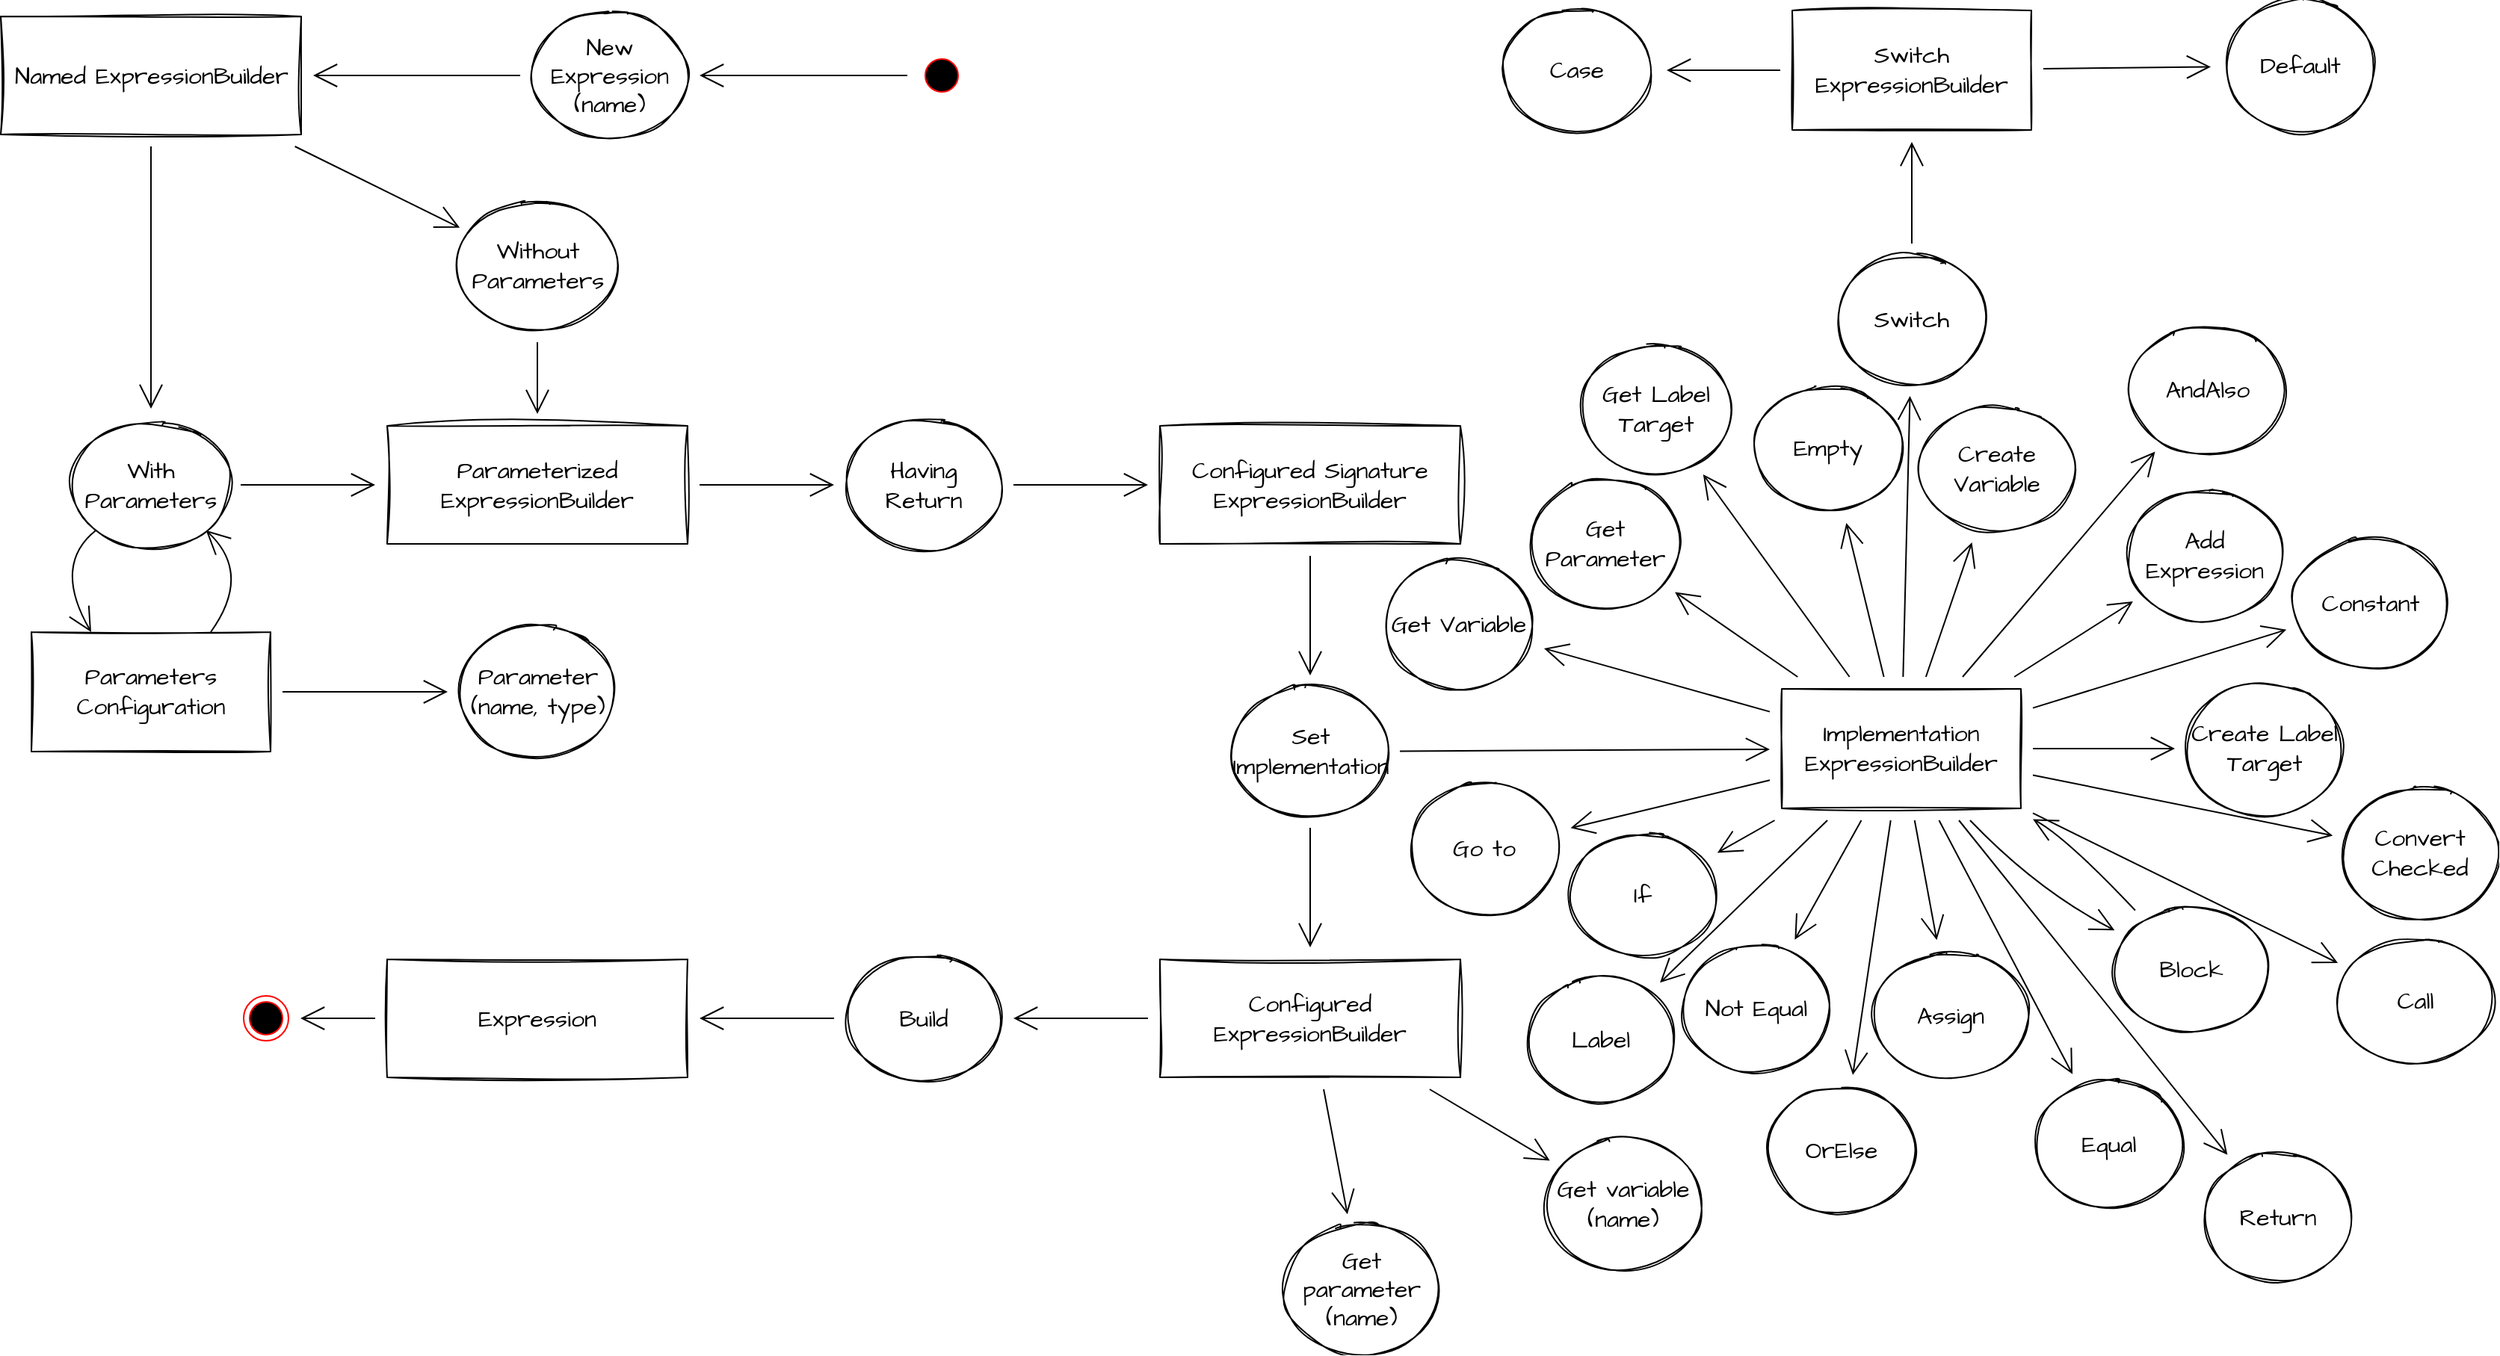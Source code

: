 <mxfile version="20.7.4" type="device"><diagram id="gnvQT8NLbQ4uEHi5X6fw" name="Page-1"><mxGraphModel dx="1658" dy="1348" grid="0" gridSize="10" guides="1" tooltips="1" connect="1" arrows="1" fold="1" page="0" pageScale="1" pageWidth="850" pageHeight="1100" math="0" shadow="0"><root><mxCell id="0"/><mxCell id="1" parent="0"/><mxCell id="4MirSvqeDH1jwriomTwX-2" value="Named ExpressionBuilder" style="rounded=0;whiteSpace=wrap;html=1;sketch=1;curveFitting=1;jiggle=2;fontFamily=Architects Daughter;fontSource=https%3A%2F%2Ffonts.googleapis.com%2Fcss%3Ffamily%3DArchitects%2BDaughter;fontSize=16;" parent="1" vertex="1"><mxGeometry x="56.5" y="-102" width="201" height="79" as="geometry"/></mxCell><mxCell id="4MirSvqeDH1jwriomTwX-5" value="Parameters Configuration" style="rounded=0;whiteSpace=wrap;html=1;sketch=1;fontFamily=Architects Daughter;fontSource=https%3A%2F%2Ffonts.googleapis.com%2Fcss%3Ffamily%3DArchitects%2BDaughter;fontSize=16;" parent="1" vertex="1"><mxGeometry x="77" y="310" width="160" height="80" as="geometry"/></mxCell><mxCell id="4MirSvqeDH1jwriomTwX-6" value="" style="edgeStyle=none;orthogonalLoop=1;jettySize=auto;html=1;rounded=0;fontFamily=Architects Daughter;fontSource=https%3A%2F%2Ffonts.googleapis.com%2Fcss%3Ffamily%3DArchitects%2BDaughter;fontSize=16;endArrow=open;startSize=14;endSize=14;sourcePerimeterSpacing=8;targetPerimeterSpacing=8;curved=1;" parent="1" source="4MirSvqeDH1jwriomTwX-2" target="4MirSvqeDH1jwriomTwX-9" edge="1"><mxGeometry width="140" relative="1" as="geometry"><mxPoint x="68" y="252" as="sourcePoint"/><mxPoint x="208" y="252" as="targetPoint"/><Array as="points"/></mxGeometry></mxCell><mxCell id="4MirSvqeDH1jwriomTwX-7" value="" style="edgeStyle=none;orthogonalLoop=1;jettySize=auto;html=1;rounded=0;fontFamily=Architects Daughter;fontSource=https%3A%2F%2Ffonts.googleapis.com%2Fcss%3Ffamily%3DArchitects%2BDaughter;fontSize=16;endArrow=open;startSize=14;endSize=14;sourcePerimeterSpacing=8;targetPerimeterSpacing=8;curved=1;" parent="1" source="4MirSvqeDH1jwriomTwX-5" target="4MirSvqeDH1jwriomTwX-52" edge="1"><mxGeometry width="140" relative="1" as="geometry"><mxPoint x="422" y="441" as="sourcePoint"/><mxPoint x="318" y="413" as="targetPoint"/><Array as="points"/></mxGeometry></mxCell><mxCell id="4MirSvqeDH1jwriomTwX-9" value="With Parameters" style="ellipse;whiteSpace=wrap;html=1;sketch=1;fontFamily=Architects Daughter;fontSource=https%3A%2F%2Ffonts.googleapis.com%2Fcss%3Ffamily%3DArchitects%2BDaughter;fontSize=16;" parent="1" vertex="1"><mxGeometry x="105" y="168.5" width="104" height="86" as="geometry"/></mxCell><mxCell id="4MirSvqeDH1jwriomTwX-10" value="" style="edgeStyle=none;orthogonalLoop=1;jettySize=auto;html=1;rounded=0;fontFamily=Architects Daughter;fontSource=https%3A%2F%2Ffonts.googleapis.com%2Fcss%3Ffamily%3DArchitects%2BDaughter;fontSize=16;endArrow=open;startSize=14;endSize=14;sourcePerimeterSpacing=8;targetPerimeterSpacing=8;curved=1;exitX=0;exitY=1;exitDx=0;exitDy=0;entryX=0.25;entryY=0;entryDx=0;entryDy=0;" parent="1" source="4MirSvqeDH1jwriomTwX-9" target="4MirSvqeDH1jwriomTwX-5" edge="1"><mxGeometry width="140" relative="1" as="geometry"><mxPoint x="15" y="280" as="sourcePoint"/><mxPoint x="155" y="280" as="targetPoint"/><Array as="points"><mxPoint x="91" y="265"/></Array></mxGeometry></mxCell><mxCell id="4MirSvqeDH1jwriomTwX-11" value="" style="edgeStyle=none;orthogonalLoop=1;jettySize=auto;html=1;rounded=0;fontFamily=Architects Daughter;fontSource=https%3A%2F%2Ffonts.googleapis.com%2Fcss%3Ffamily%3DArchitects%2BDaughter;fontSize=16;endArrow=open;startSize=14;endSize=14;sourcePerimeterSpacing=8;targetPerimeterSpacing=8;curved=1;exitX=0.75;exitY=0;exitDx=0;exitDy=0;entryX=1;entryY=1;entryDx=0;entryDy=0;" parent="1" source="4MirSvqeDH1jwriomTwX-5" target="4MirSvqeDH1jwriomTwX-9" edge="1"><mxGeometry width="140" relative="1" as="geometry"><mxPoint x="238" y="274" as="sourcePoint"/><mxPoint x="378" y="274" as="targetPoint"/><Array as="points"><mxPoint x="225" y="271"/></Array></mxGeometry></mxCell><mxCell id="4MirSvqeDH1jwriomTwX-12" value="Parameterized ExpressionBuilder" style="rounded=0;whiteSpace=wrap;html=1;sketch=1;curveFitting=1;jiggle=2;fontFamily=Architects Daughter;fontSource=https%3A%2F%2Ffonts.googleapis.com%2Fcss%3Ffamily%3DArchitects%2BDaughter;fontSize=16;" parent="1" vertex="1"><mxGeometry x="315" y="172" width="201" height="79" as="geometry"/></mxCell><mxCell id="4MirSvqeDH1jwriomTwX-13" value="" style="edgeStyle=none;orthogonalLoop=1;jettySize=auto;html=1;rounded=0;fontFamily=Architects Daughter;fontSource=https%3A%2F%2Ffonts.googleapis.com%2Fcss%3Ffamily%3DArchitects%2BDaughter;fontSize=16;endArrow=open;startSize=14;endSize=14;sourcePerimeterSpacing=8;targetPerimeterSpacing=8;curved=1;" parent="1" source="4MirSvqeDH1jwriomTwX-9" target="4MirSvqeDH1jwriomTwX-12" edge="1"><mxGeometry width="140" relative="1" as="geometry"><mxPoint x="175" y="102" as="sourcePoint"/><mxPoint x="315" y="102" as="targetPoint"/><Array as="points"/></mxGeometry></mxCell><mxCell id="4MirSvqeDH1jwriomTwX-14" value="New Expression (name)" style="ellipse;whiteSpace=wrap;html=1;sketch=1;fontFamily=Architects Daughter;fontSource=https%3A%2F%2Ffonts.googleapis.com%2Fcss%3Ffamily%3DArchitects%2BDaughter;fontSize=16;" parent="1" vertex="1"><mxGeometry x="412" y="-105.5" width="104" height="86" as="geometry"/></mxCell><mxCell id="4MirSvqeDH1jwriomTwX-16" value="Configured Signature ExpressionBuilder" style="rounded=0;whiteSpace=wrap;html=1;sketch=1;curveFitting=1;jiggle=2;fontFamily=Architects Daughter;fontSource=https%3A%2F%2Ffonts.googleapis.com%2Fcss%3Ffamily%3DArchitects%2BDaughter;fontSize=16;" parent="1" vertex="1"><mxGeometry x="832" y="172" width="201" height="79" as="geometry"/></mxCell><mxCell id="4MirSvqeDH1jwriomTwX-17" value="Having Return" style="ellipse;whiteSpace=wrap;html=1;sketch=1;fontFamily=Architects Daughter;fontSource=https%3A%2F%2Ffonts.googleapis.com%2Fcss%3Ffamily%3DArchitects%2BDaughter;fontSize=16;" parent="1" vertex="1"><mxGeometry x="622" y="168.5" width="104" height="86" as="geometry"/></mxCell><mxCell id="4MirSvqeDH1jwriomTwX-18" value="" style="edgeStyle=none;orthogonalLoop=1;jettySize=auto;html=1;rounded=0;fontFamily=Architects Daughter;fontSource=https%3A%2F%2Ffonts.googleapis.com%2Fcss%3Ffamily%3DArchitects%2BDaughter;fontSize=16;endArrow=open;startSize=14;endSize=14;sourcePerimeterSpacing=8;targetPerimeterSpacing=8;curved=1;" parent="1" source="4MirSvqeDH1jwriomTwX-12" target="4MirSvqeDH1jwriomTwX-17" edge="1"><mxGeometry width="140" relative="1" as="geometry"><mxPoint x="566" y="133" as="sourcePoint"/><mxPoint x="706" y="133" as="targetPoint"/><Array as="points"/></mxGeometry></mxCell><mxCell id="4MirSvqeDH1jwriomTwX-19" value="" style="edgeStyle=none;orthogonalLoop=1;jettySize=auto;html=1;rounded=0;fontFamily=Architects Daughter;fontSource=https%3A%2F%2Ffonts.googleapis.com%2Fcss%3Ffamily%3DArchitects%2BDaughter;fontSize=16;endArrow=open;startSize=14;endSize=14;sourcePerimeterSpacing=8;targetPerimeterSpacing=8;curved=1;" parent="1" source="4MirSvqeDH1jwriomTwX-17" target="4MirSvqeDH1jwriomTwX-16" edge="1"><mxGeometry width="140" relative="1" as="geometry"><mxPoint x="677" y="98" as="sourcePoint"/><mxPoint x="817" y="98" as="targetPoint"/><Array as="points"/></mxGeometry></mxCell><mxCell id="4MirSvqeDH1jwriomTwX-21" value="Set Implementation" style="ellipse;whiteSpace=wrap;html=1;sketch=1;fontFamily=Architects Daughter;fontSource=https%3A%2F%2Ffonts.googleapis.com%2Fcss%3Ffamily%3DArchitects%2BDaughter;fontSize=16;" parent="1" vertex="1"><mxGeometry x="880.5" y="347" width="104" height="86" as="geometry"/></mxCell><mxCell id="4MirSvqeDH1jwriomTwX-22" value="" style="edgeStyle=none;orthogonalLoop=1;jettySize=auto;html=1;rounded=0;fontFamily=Architects Daughter;fontSource=https%3A%2F%2Ffonts.googleapis.com%2Fcss%3Ffamily%3DArchitects%2BDaughter;fontSize=16;endArrow=open;startSize=14;endSize=14;sourcePerimeterSpacing=8;targetPerimeterSpacing=8;curved=1;" parent="1" source="4MirSvqeDH1jwriomTwX-16" target="4MirSvqeDH1jwriomTwX-21" edge="1"><mxGeometry width="140" relative="1" as="geometry"><mxPoint x="951" y="316" as="sourcePoint"/><mxPoint x="1091" y="316" as="targetPoint"/><Array as="points"/></mxGeometry></mxCell><mxCell id="4MirSvqeDH1jwriomTwX-23" value="Configured ExpressionBuilder" style="rounded=0;whiteSpace=wrap;html=1;sketch=1;curveFitting=1;jiggle=2;fontFamily=Architects Daughter;fontSource=https%3A%2F%2Ffonts.googleapis.com%2Fcss%3Ffamily%3DArchitects%2BDaughter;fontSize=16;" parent="1" vertex="1"><mxGeometry x="832" y="529" width="201" height="79" as="geometry"/></mxCell><mxCell id="4MirSvqeDH1jwriomTwX-24" value="" style="edgeStyle=none;orthogonalLoop=1;jettySize=auto;html=1;rounded=0;fontFamily=Architects Daughter;fontSource=https%3A%2F%2Ffonts.googleapis.com%2Fcss%3Ffamily%3DArchitects%2BDaughter;fontSize=16;endArrow=open;startSize=14;endSize=14;sourcePerimeterSpacing=8;targetPerimeterSpacing=8;curved=1;" parent="1" source="4MirSvqeDH1jwriomTwX-21" target="4MirSvqeDH1jwriomTwX-23" edge="1"><mxGeometry width="140" relative="1" as="geometry"><mxPoint x="1100" y="474" as="sourcePoint"/><mxPoint x="1240" y="474" as="targetPoint"/><Array as="points"/></mxGeometry></mxCell><mxCell id="4MirSvqeDH1jwriomTwX-26" value="Create Variable" style="ellipse;whiteSpace=wrap;html=1;sketch=1;fontFamily=Architects Daughter;fontSource=https%3A%2F%2Ffonts.googleapis.com%2Fcss%3Ffamily%3DArchitects%2BDaughter;fontSize=16;" parent="1" vertex="1"><mxGeometry x="1340" y="158" width="104" height="86" as="geometry"/></mxCell><mxCell id="4MirSvqeDH1jwriomTwX-28" value="Implementation&lt;br&gt;ExpressionBuilder" style="rounded=0;whiteSpace=wrap;html=1;sketch=1;fontFamily=Architects Daughter;fontSource=https%3A%2F%2Ffonts.googleapis.com%2Fcss%3Ffamily%3DArchitects%2BDaughter;fontSize=16;" parent="1" vertex="1"><mxGeometry x="1248" y="348" width="160" height="80" as="geometry"/></mxCell><mxCell id="4MirSvqeDH1jwriomTwX-29" value="" style="edgeStyle=none;orthogonalLoop=1;jettySize=auto;html=1;rounded=0;fontFamily=Architects Daughter;fontSource=https%3A%2F%2Ffonts.googleapis.com%2Fcss%3Ffamily%3DArchitects%2BDaughter;fontSize=16;endArrow=open;startSize=14;endSize=14;sourcePerimeterSpacing=8;targetPerimeterSpacing=8;curved=1;" parent="1" source="4MirSvqeDH1jwriomTwX-21" target="4MirSvqeDH1jwriomTwX-28" edge="1"><mxGeometry width="140" relative="1" as="geometry"><mxPoint x="1020" y="268" as="sourcePoint"/><mxPoint x="1160" y="268" as="targetPoint"/><Array as="points"/></mxGeometry></mxCell><mxCell id="4MirSvqeDH1jwriomTwX-31" value="" style="edgeStyle=none;orthogonalLoop=1;jettySize=auto;html=1;rounded=0;fontFamily=Architects Daughter;fontSource=https%3A%2F%2Ffonts.googleapis.com%2Fcss%3Ffamily%3DArchitects%2BDaughter;fontSize=16;endArrow=open;startSize=14;endSize=14;sourcePerimeterSpacing=8;targetPerimeterSpacing=8;curved=1;" parent="1" source="4MirSvqeDH1jwriomTwX-28" target="4MirSvqeDH1jwriomTwX-26" edge="1"><mxGeometry width="140" relative="1" as="geometry"><mxPoint x="1299" y="275" as="sourcePoint"/><mxPoint x="1484" y="305" as="targetPoint"/><Array as="points"/></mxGeometry></mxCell><mxCell id="4MirSvqeDH1jwriomTwX-33" value="Add Expression" style="ellipse;whiteSpace=wrap;html=1;sketch=1;fontFamily=Architects Daughter;fontSource=https%3A%2F%2Ffonts.googleapis.com%2Fcss%3Ffamily%3DArchitects%2BDaughter;fontSize=16;" parent="1" vertex="1"><mxGeometry x="1479" y="216" width="104" height="86" as="geometry"/></mxCell><mxCell id="4MirSvqeDH1jwriomTwX-34" value="" style="edgeStyle=none;orthogonalLoop=1;jettySize=auto;html=1;rounded=0;fontFamily=Architects Daughter;fontSource=https%3A%2F%2Ffonts.googleapis.com%2Fcss%3Ffamily%3DArchitects%2BDaughter;fontSize=16;endArrow=open;startSize=14;endSize=14;sourcePerimeterSpacing=8;targetPerimeterSpacing=8;curved=1;" parent="1" source="4MirSvqeDH1jwriomTwX-28" target="4MirSvqeDH1jwriomTwX-33" edge="1"><mxGeometry width="140" relative="1" as="geometry"><mxPoint x="1476" y="331" as="sourcePoint"/><mxPoint x="1790" y="399" as="targetPoint"/><Array as="points"/></mxGeometry></mxCell><mxCell id="4MirSvqeDH1jwriomTwX-36" value="Create Label Target" style="ellipse;whiteSpace=wrap;html=1;sketch=1;fontFamily=Architects Daughter;fontSource=https%3A%2F%2Ffonts.googleapis.com%2Fcss%3Ffamily%3DArchitects%2BDaughter;fontSize=16;" parent="1" vertex="1"><mxGeometry x="1519" y="345" width="104" height="86" as="geometry"/></mxCell><mxCell id="4MirSvqeDH1jwriomTwX-37" value="" style="edgeStyle=none;orthogonalLoop=1;jettySize=auto;html=1;rounded=0;fontFamily=Architects Daughter;fontSource=https%3A%2F%2Ffonts.googleapis.com%2Fcss%3Ffamily%3DArchitects%2BDaughter;fontSize=16;endArrow=open;startSize=14;endSize=14;sourcePerimeterSpacing=8;targetPerimeterSpacing=8;curved=1;" parent="1" source="4MirSvqeDH1jwriomTwX-28" target="4MirSvqeDH1jwriomTwX-36" edge="1"><mxGeometry width="140" relative="1" as="geometry"><mxPoint x="1539" y="520" as="sourcePoint"/><mxPoint x="1483" y="342" as="targetPoint"/><Array as="points"/></mxGeometry></mxCell><mxCell id="4MirSvqeDH1jwriomTwX-39" value="Block" style="ellipse;whiteSpace=wrap;html=1;sketch=1;fontFamily=Architects Daughter;fontSource=https%3A%2F%2Ffonts.googleapis.com%2Fcss%3Ffamily%3DArchitects%2BDaughter;fontSize=16;" parent="1" vertex="1"><mxGeometry x="1470" y="493" width="104" height="86" as="geometry"/></mxCell><mxCell id="4MirSvqeDH1jwriomTwX-40" value="" style="edgeStyle=none;orthogonalLoop=1;jettySize=auto;html=1;rounded=0;fontFamily=Architects Daughter;fontSource=https%3A%2F%2Ffonts.googleapis.com%2Fcss%3Ffamily%3DArchitects%2BDaughter;fontSize=16;endArrow=open;startSize=14;endSize=14;sourcePerimeterSpacing=8;targetPerimeterSpacing=8;curved=1;" parent="1" source="4MirSvqeDH1jwriomTwX-28" target="4MirSvqeDH1jwriomTwX-39" edge="1"><mxGeometry width="140" relative="1" as="geometry"><mxPoint x="1571" y="464" as="sourcePoint"/><mxPoint x="1711" y="464" as="targetPoint"/><Array as="points"><mxPoint x="1419" y="483"/></Array></mxGeometry></mxCell><mxCell id="4MirSvqeDH1jwriomTwX-43" value="Build" style="ellipse;whiteSpace=wrap;html=1;sketch=1;fontFamily=Architects Daughter;fontSource=https%3A%2F%2Ffonts.googleapis.com%2Fcss%3Ffamily%3DArchitects%2BDaughter;fontSize=16;" parent="1" vertex="1"><mxGeometry x="622" y="525.5" width="104" height="86" as="geometry"/></mxCell><mxCell id="4MirSvqeDH1jwriomTwX-44" value="Expression" style="rounded=0;whiteSpace=wrap;html=1;sketch=1;curveFitting=1;jiggle=2;fontFamily=Architects Daughter;fontSource=https%3A%2F%2Ffonts.googleapis.com%2Fcss%3Ffamily%3DArchitects%2BDaughter;fontSize=16;" parent="1" vertex="1"><mxGeometry x="315" y="529" width="201" height="79" as="geometry"/></mxCell><mxCell id="4MirSvqeDH1jwriomTwX-45" value="" style="edgeStyle=none;orthogonalLoop=1;jettySize=auto;html=1;rounded=0;fontFamily=Architects Daughter;fontSource=https%3A%2F%2Ffonts.googleapis.com%2Fcss%3Ffamily%3DArchitects%2BDaughter;fontSize=16;endArrow=open;startSize=14;endSize=14;sourcePerimeterSpacing=8;targetPerimeterSpacing=8;curved=1;" parent="1" source="4MirSvqeDH1jwriomTwX-23" target="4MirSvqeDH1jwriomTwX-43" edge="1"><mxGeometry width="140" relative="1" as="geometry"><mxPoint x="600" y="485" as="sourcePoint"/><mxPoint x="740" y="485" as="targetPoint"/><Array as="points"/></mxGeometry></mxCell><mxCell id="4MirSvqeDH1jwriomTwX-46" value="" style="edgeStyle=none;orthogonalLoop=1;jettySize=auto;html=1;rounded=0;fontFamily=Architects Daughter;fontSource=https%3A%2F%2Ffonts.googleapis.com%2Fcss%3Ffamily%3DArchitects%2BDaughter;fontSize=16;endArrow=open;startSize=14;endSize=14;sourcePerimeterSpacing=8;targetPerimeterSpacing=8;curved=1;" parent="1" source="4MirSvqeDH1jwriomTwX-43" target="4MirSvqeDH1jwriomTwX-44" edge="1"><mxGeometry width="140" relative="1" as="geometry"><mxPoint x="490" y="453" as="sourcePoint"/><mxPoint x="630" y="453" as="targetPoint"/><Array as="points"/></mxGeometry></mxCell><mxCell id="4MirSvqeDH1jwriomTwX-48" value="Get parameter (name)" style="ellipse;whiteSpace=wrap;html=1;sketch=1;fontFamily=Architects Daughter;fontSource=https%3A%2F%2Ffonts.googleapis.com%2Fcss%3Ffamily%3DArchitects%2BDaughter;fontSize=16;" parent="1" vertex="1"><mxGeometry x="915" y="707" width="104" height="86" as="geometry"/></mxCell><mxCell id="4MirSvqeDH1jwriomTwX-49" value="Get variable (name)" style="ellipse;whiteSpace=wrap;html=1;sketch=1;fontFamily=Architects Daughter;fontSource=https%3A%2F%2Ffonts.googleapis.com%2Fcss%3Ffamily%3DArchitects%2BDaughter;fontSize=16;" parent="1" vertex="1"><mxGeometry x="1090" y="650" width="104" height="86" as="geometry"/></mxCell><mxCell id="4MirSvqeDH1jwriomTwX-50" value="" style="edgeStyle=none;orthogonalLoop=1;jettySize=auto;html=1;rounded=0;fontFamily=Architects Daughter;fontSource=https%3A%2F%2Ffonts.googleapis.com%2Fcss%3Ffamily%3DArchitects%2BDaughter;fontSize=16;endArrow=open;startSize=14;endSize=14;sourcePerimeterSpacing=8;targetPerimeterSpacing=8;curved=1;" parent="1" source="4MirSvqeDH1jwriomTwX-23" target="4MirSvqeDH1jwriomTwX-48" edge="1"><mxGeometry width="140" relative="1" as="geometry"><mxPoint x="805" y="664" as="sourcePoint"/><mxPoint x="945" y="664" as="targetPoint"/><Array as="points"/></mxGeometry></mxCell><mxCell id="4MirSvqeDH1jwriomTwX-51" value="" style="edgeStyle=none;orthogonalLoop=1;jettySize=auto;html=1;rounded=0;fontFamily=Architects Daughter;fontSource=https%3A%2F%2Ffonts.googleapis.com%2Fcss%3Ffamily%3DArchitects%2BDaughter;fontSize=16;endArrow=open;startSize=14;endSize=14;sourcePerimeterSpacing=8;targetPerimeterSpacing=8;curved=1;" parent="1" source="4MirSvqeDH1jwriomTwX-23" target="4MirSvqeDH1jwriomTwX-49" edge="1"><mxGeometry width="140" relative="1" as="geometry"><mxPoint x="1117" y="633" as="sourcePoint"/><mxPoint x="1257" y="633" as="targetPoint"/><Array as="points"/></mxGeometry></mxCell><mxCell id="4MirSvqeDH1jwriomTwX-52" value="Parameter (name, type)" style="ellipse;whiteSpace=wrap;html=1;sketch=1;fontFamily=Architects Daughter;fontSource=https%3A%2F%2Ffonts.googleapis.com%2Fcss%3Ffamily%3DArchitects%2BDaughter;fontSize=16;" parent="1" vertex="1"><mxGeometry x="363.5" y="307" width="104" height="86" as="geometry"/></mxCell><mxCell id="wl932OfvckkG6Xrxfr3g-1" value="Call" style="ellipse;whiteSpace=wrap;html=1;sketch=1;fontFamily=Architects Daughter;fontSource=https%3A%2F%2Ffonts.googleapis.com%2Fcss%3Ffamily%3DArchitects%2BDaughter;fontSize=16;" parent="1" vertex="1"><mxGeometry x="1620" y="514" width="104" height="86" as="geometry"/></mxCell><mxCell id="wl932OfvckkG6Xrxfr3g-2" value="" style="edgeStyle=none;orthogonalLoop=1;jettySize=auto;html=1;rounded=0;endArrow=open;startSize=14;endSize=14;sourcePerimeterSpacing=8;targetPerimeterSpacing=8;curved=1;" parent="1" source="4MirSvqeDH1jwriomTwX-28" target="wl932OfvckkG6Xrxfr3g-1" edge="1"><mxGeometry width="140" relative="1" as="geometry"><mxPoint x="1559" y="627" as="sourcePoint"/><mxPoint x="1699" y="627" as="targetPoint"/><Array as="points"/></mxGeometry></mxCell><mxCell id="wl932OfvckkG6Xrxfr3g-3" value="Assign" style="ellipse;whiteSpace=wrap;html=1;sketch=1;fontFamily=Architects Daughter;fontSource=https%3A%2F%2Ffonts.googleapis.com%2Fcss%3Ffamily%3DArchitects%2BDaughter;fontSize=16;" parent="1" vertex="1"><mxGeometry x="1309" y="523.5" width="104" height="86" as="geometry"/></mxCell><mxCell id="wl932OfvckkG6Xrxfr3g-4" value="" style="edgeStyle=none;orthogonalLoop=1;jettySize=auto;html=1;rounded=0;endArrow=open;startSize=14;endSize=14;sourcePerimeterSpacing=8;targetPerimeterSpacing=8;curved=1;" parent="1" source="4MirSvqeDH1jwriomTwX-28" target="wl932OfvckkG6Xrxfr3g-3" edge="1"><mxGeometry width="140" relative="1" as="geometry"><mxPoint x="1464" y="656" as="sourcePoint"/><mxPoint x="1604" y="656" as="targetPoint"/><Array as="points"/></mxGeometry></mxCell><mxCell id="wl932OfvckkG6Xrxfr3g-5" value="AndAlso" style="ellipse;whiteSpace=wrap;html=1;sketch=1;fontFamily=Architects Daughter;fontSource=https%3A%2F%2Ffonts.googleapis.com%2Fcss%3Ffamily%3DArchitects%2BDaughter;fontSize=16;" parent="1" vertex="1"><mxGeometry x="1481" y="105" width="104" height="86" as="geometry"/></mxCell><mxCell id="wl932OfvckkG6Xrxfr3g-6" value="" style="edgeStyle=none;orthogonalLoop=1;jettySize=auto;html=1;rounded=0;endArrow=open;startSize=14;endSize=14;sourcePerimeterSpacing=8;targetPerimeterSpacing=8;curved=1;" parent="1" source="4MirSvqeDH1jwriomTwX-28" target="wl932OfvckkG6Xrxfr3g-5" edge="1"><mxGeometry width="140" relative="1" as="geometry"><mxPoint x="1641" y="166" as="sourcePoint"/><mxPoint x="1781" y="166" as="targetPoint"/><Array as="points"/></mxGeometry></mxCell><mxCell id="wl932OfvckkG6Xrxfr3g-7" value="Constant" style="ellipse;whiteSpace=wrap;html=1;sketch=1;fontFamily=Architects Daughter;fontSource=https%3A%2F%2Ffonts.googleapis.com%2Fcss%3Ffamily%3DArchitects%2BDaughter;fontSize=16;" parent="1" vertex="1"><mxGeometry x="1590" y="248" width="104" height="86" as="geometry"/></mxCell><mxCell id="wl932OfvckkG6Xrxfr3g-8" value="" style="edgeStyle=none;orthogonalLoop=1;jettySize=auto;html=1;rounded=0;endArrow=open;startSize=14;endSize=14;sourcePerimeterSpacing=8;targetPerimeterSpacing=8;curved=1;" parent="1" source="4MirSvqeDH1jwriomTwX-28" target="wl932OfvckkG6Xrxfr3g-7" edge="1"><mxGeometry width="140" relative="1" as="geometry"><mxPoint x="1690" y="375" as="sourcePoint"/><mxPoint x="1830" y="375" as="targetPoint"/><Array as="points"/></mxGeometry></mxCell><mxCell id="wl932OfvckkG6Xrxfr3g-9" value="Convert Checked" style="ellipse;whiteSpace=wrap;html=1;sketch=1;fontFamily=Architects Daughter;fontSource=https%3A%2F%2Ffonts.googleapis.com%2Fcss%3Ffamily%3DArchitects%2BDaughter;fontSize=16;" parent="1" vertex="1"><mxGeometry x="1623" y="415" width="104" height="86" as="geometry"/></mxCell><mxCell id="wl932OfvckkG6Xrxfr3g-10" value="" style="edgeStyle=none;orthogonalLoop=1;jettySize=auto;html=1;rounded=0;endArrow=open;startSize=14;endSize=14;sourcePerimeterSpacing=8;targetPerimeterSpacing=8;curved=1;" parent="1" source="4MirSvqeDH1jwriomTwX-28" target="wl932OfvckkG6Xrxfr3g-9" edge="1"><mxGeometry width="140" relative="1" as="geometry"><mxPoint x="1718" y="360" as="sourcePoint"/><mxPoint x="1858" y="360" as="targetPoint"/><Array as="points"/></mxGeometry></mxCell><mxCell id="wl932OfvckkG6Xrxfr3g-11" value="Empty" style="ellipse;whiteSpace=wrap;html=1;sketch=1;fontFamily=Architects Daughter;fontSource=https%3A%2F%2Ffonts.googleapis.com%2Fcss%3Ffamily%3DArchitects%2BDaughter;fontSize=16;" parent="1" vertex="1"><mxGeometry x="1227" y="144" width="104" height="86" as="geometry"/></mxCell><mxCell id="wl932OfvckkG6Xrxfr3g-12" value="" style="edgeStyle=none;orthogonalLoop=1;jettySize=auto;html=1;rounded=0;endArrow=open;startSize=14;endSize=14;sourcePerimeterSpacing=8;targetPerimeterSpacing=8;curved=1;" parent="1" source="4MirSvqeDH1jwriomTwX-28" target="wl932OfvckkG6Xrxfr3g-11" edge="1"><mxGeometry width="140" relative="1" as="geometry"><mxPoint x="1176" y="292" as="sourcePoint"/><mxPoint x="1316" y="292" as="targetPoint"/><Array as="points"/></mxGeometry></mxCell><mxCell id="wl932OfvckkG6Xrxfr3g-14" value="Equal" style="ellipse;whiteSpace=wrap;html=1;sketch=1;fontFamily=Architects Daughter;fontSource=https%3A%2F%2Ffonts.googleapis.com%2Fcss%3Ffamily%3DArchitects%2BDaughter;fontSize=16;" parent="1" vertex="1"><mxGeometry x="1415" y="609.5" width="104" height="86" as="geometry"/></mxCell><mxCell id="wl932OfvckkG6Xrxfr3g-15" value="" style="edgeStyle=none;orthogonalLoop=1;jettySize=auto;html=1;rounded=0;endArrow=open;startSize=14;endSize=14;sourcePerimeterSpacing=8;targetPerimeterSpacing=8;curved=1;" parent="1" source="4MirSvqeDH1jwriomTwX-28" target="wl932OfvckkG6Xrxfr3g-14" edge="1"><mxGeometry width="140" relative="1" as="geometry"><mxPoint x="1365" y="529" as="sourcePoint"/><mxPoint x="1505" y="529" as="targetPoint"/><Array as="points"/></mxGeometry></mxCell><mxCell id="wl932OfvckkG6Xrxfr3g-16" value="Get Label Target" style="ellipse;whiteSpace=wrap;html=1;sketch=1;fontFamily=Architects Daughter;fontSource=https%3A%2F%2Ffonts.googleapis.com%2Fcss%3Ffamily%3DArchitects%2BDaughter;fontSize=16;" parent="1" vertex="1"><mxGeometry x="1112" y="118" width="104" height="86" as="geometry"/></mxCell><mxCell id="wl932OfvckkG6Xrxfr3g-17" value="" style="edgeStyle=none;orthogonalLoop=1;jettySize=auto;html=1;rounded=0;endArrow=open;startSize=14;endSize=14;sourcePerimeterSpacing=8;targetPerimeterSpacing=8;curved=1;" parent="1" source="4MirSvqeDH1jwriomTwX-28" target="wl932OfvckkG6Xrxfr3g-16" edge="1"><mxGeometry width="140" relative="1" as="geometry"><mxPoint x="1090" y="492" as="sourcePoint"/><mxPoint x="1230" y="492" as="targetPoint"/><Array as="points"/></mxGeometry></mxCell><mxCell id="wl932OfvckkG6Xrxfr3g-18" value="Get Parameter" style="ellipse;whiteSpace=wrap;html=1;sketch=1;fontFamily=Architects Daughter;fontSource=https%3A%2F%2Ffonts.googleapis.com%2Fcss%3Ffamily%3DArchitects%2BDaughter;fontSize=16;" parent="1" vertex="1"><mxGeometry x="1078" y="208" width="104" height="86" as="geometry"/></mxCell><mxCell id="wl932OfvckkG6Xrxfr3g-19" value="" style="edgeStyle=none;orthogonalLoop=1;jettySize=auto;html=1;rounded=0;endArrow=open;startSize=14;endSize=14;sourcePerimeterSpacing=8;targetPerimeterSpacing=8;curved=1;" parent="1" source="4MirSvqeDH1jwriomTwX-28" target="wl932OfvckkG6Xrxfr3g-18" edge="1"><mxGeometry width="140" relative="1" as="geometry"><mxPoint x="1051" y="500" as="sourcePoint"/><mxPoint x="1191" y="500" as="targetPoint"/><Array as="points"/></mxGeometry></mxCell><mxCell id="wl932OfvckkG6Xrxfr3g-20" value="Get Variable" style="ellipse;whiteSpace=wrap;html=1;sketch=1;fontFamily=Architects Daughter;fontSource=https%3A%2F%2Ffonts.googleapis.com%2Fcss%3Ffamily%3DArchitects%2BDaughter;fontSize=16;" parent="1" vertex="1"><mxGeometry x="980" y="262" width="104" height="86" as="geometry"/></mxCell><mxCell id="wl932OfvckkG6Xrxfr3g-21" value="" style="edgeStyle=none;orthogonalLoop=1;jettySize=auto;html=1;rounded=0;endArrow=open;startSize=14;endSize=14;sourcePerimeterSpacing=8;targetPerimeterSpacing=8;curved=1;" parent="1" source="4MirSvqeDH1jwriomTwX-28" target="wl932OfvckkG6Xrxfr3g-20" edge="1"><mxGeometry width="140" relative="1" as="geometry"><mxPoint x="1077" y="350" as="sourcePoint"/><mxPoint x="1217" y="350" as="targetPoint"/><Array as="points"/></mxGeometry></mxCell><mxCell id="wl932OfvckkG6Xrxfr3g-23" value="Go to" style="ellipse;whiteSpace=wrap;html=1;sketch=1;fontFamily=Architects Daughter;fontSource=https%3A%2F%2Ffonts.googleapis.com%2Fcss%3Ffamily%3DArchitects%2BDaughter;fontSize=16;" parent="1" vertex="1"><mxGeometry x="997" y="412" width="104" height="86" as="geometry"/></mxCell><mxCell id="wl932OfvckkG6Xrxfr3g-24" value="" style="edgeStyle=none;orthogonalLoop=1;jettySize=auto;html=1;rounded=0;endArrow=open;startSize=14;endSize=14;sourcePerimeterSpacing=8;targetPerimeterSpacing=8;curved=1;" parent="1" source="4MirSvqeDH1jwriomTwX-28" target="wl932OfvckkG6Xrxfr3g-23" edge="1"><mxGeometry width="140" relative="1" as="geometry"><mxPoint x="1097" y="544" as="sourcePoint"/><mxPoint x="1237" y="544" as="targetPoint"/><Array as="points"/></mxGeometry></mxCell><mxCell id="wl932OfvckkG6Xrxfr3g-25" value="If" style="ellipse;whiteSpace=wrap;html=1;sketch=1;fontFamily=Architects Daughter;fontSource=https%3A%2F%2Ffonts.googleapis.com%2Fcss%3Ffamily%3DArchitects%2BDaughter;fontSize=16;" parent="1" vertex="1"><mxGeometry x="1103" y="443" width="104" height="86" as="geometry"/></mxCell><mxCell id="wl932OfvckkG6Xrxfr3g-26" value="" style="edgeStyle=none;orthogonalLoop=1;jettySize=auto;html=1;rounded=0;endArrow=open;startSize=14;endSize=14;sourcePerimeterSpacing=8;targetPerimeterSpacing=8;curved=1;" parent="1" source="4MirSvqeDH1jwriomTwX-28" target="wl932OfvckkG6Xrxfr3g-25" edge="1"><mxGeometry width="140" relative="1" as="geometry"><mxPoint x="1144" y="604" as="sourcePoint"/><mxPoint x="1284" y="604" as="targetPoint"/><Array as="points"/></mxGeometry></mxCell><mxCell id="wl932OfvckkG6Xrxfr3g-27" value="Label" style="ellipse;whiteSpace=wrap;html=1;sketch=1;fontFamily=Architects Daughter;fontSource=https%3A%2F%2Ffonts.googleapis.com%2Fcss%3Ffamily%3DArchitects%2BDaughter;fontSize=16;" parent="1" vertex="1"><mxGeometry x="1075" y="540" width="104" height="86" as="geometry"/></mxCell><mxCell id="wl932OfvckkG6Xrxfr3g-28" value="" style="edgeStyle=none;orthogonalLoop=1;jettySize=auto;html=1;rounded=0;endArrow=open;startSize=14;endSize=14;sourcePerimeterSpacing=8;targetPerimeterSpacing=8;curved=1;" parent="1" source="4MirSvqeDH1jwriomTwX-28" target="wl932OfvckkG6Xrxfr3g-27" edge="1"><mxGeometry width="140" relative="1" as="geometry"><mxPoint x="1233" y="669" as="sourcePoint"/><mxPoint x="1373" y="669" as="targetPoint"/><Array as="points"/></mxGeometry></mxCell><mxCell id="wl932OfvckkG6Xrxfr3g-29" value="Not Equal" style="ellipse;whiteSpace=wrap;html=1;sketch=1;fontFamily=Architects Daughter;fontSource=https%3A%2F%2Ffonts.googleapis.com%2Fcss%3Ffamily%3DArchitects%2BDaughter;fontSize=16;" parent="1" vertex="1"><mxGeometry x="1179" y="519" width="104" height="86" as="geometry"/></mxCell><mxCell id="wl932OfvckkG6Xrxfr3g-30" value="" style="edgeStyle=none;orthogonalLoop=1;jettySize=auto;html=1;rounded=0;endArrow=open;startSize=14;endSize=14;sourcePerimeterSpacing=8;targetPerimeterSpacing=8;curved=1;" parent="1" source="4MirSvqeDH1jwriomTwX-28" target="wl932OfvckkG6Xrxfr3g-29" edge="1"><mxGeometry width="140" relative="1" as="geometry"><mxPoint x="1277" y="804" as="sourcePoint"/><mxPoint x="1417" y="804" as="targetPoint"/><Array as="points"/></mxGeometry></mxCell><mxCell id="wl932OfvckkG6Xrxfr3g-31" value="OrElse" style="ellipse;whiteSpace=wrap;html=1;sketch=1;fontFamily=Architects Daughter;fontSource=https%3A%2F%2Ffonts.googleapis.com%2Fcss%3Ffamily%3DArchitects%2BDaughter;fontSize=16;" parent="1" vertex="1"><mxGeometry x="1236" y="614" width="104" height="86" as="geometry"/></mxCell><mxCell id="wl932OfvckkG6Xrxfr3g-32" value="" style="edgeStyle=none;orthogonalLoop=1;jettySize=auto;html=1;rounded=0;endArrow=open;startSize=14;endSize=14;sourcePerimeterSpacing=8;targetPerimeterSpacing=8;curved=1;" parent="1" source="4MirSvqeDH1jwriomTwX-28" target="wl932OfvckkG6Xrxfr3g-31" edge="1"><mxGeometry width="140" relative="1" as="geometry"><mxPoint x="1298" y="790" as="sourcePoint"/><mxPoint x="1438" y="790" as="targetPoint"/><Array as="points"/></mxGeometry></mxCell><mxCell id="wl932OfvckkG6Xrxfr3g-33" value="Return" style="ellipse;whiteSpace=wrap;html=1;sketch=1;fontFamily=Architects Daughter;fontSource=https%3A%2F%2Ffonts.googleapis.com%2Fcss%3Ffamily%3DArchitects%2BDaughter;fontSize=16;" parent="1" vertex="1"><mxGeometry x="1528" y="659" width="104" height="86" as="geometry"/></mxCell><mxCell id="wl932OfvckkG6Xrxfr3g-34" value="" style="edgeStyle=none;orthogonalLoop=1;jettySize=auto;html=1;rounded=0;endArrow=open;startSize=14;endSize=14;sourcePerimeterSpacing=8;targetPerimeterSpacing=8;curved=1;" parent="1" source="4MirSvqeDH1jwriomTwX-28" target="wl932OfvckkG6Xrxfr3g-33" edge="1"><mxGeometry width="140" relative="1" as="geometry"><mxPoint x="1464" y="715" as="sourcePoint"/><mxPoint x="1604" y="715" as="targetPoint"/><Array as="points"/></mxGeometry></mxCell><mxCell id="wl932OfvckkG6Xrxfr3g-35" value="Switch" style="ellipse;whiteSpace=wrap;html=1;sketch=1;fontFamily=Architects Daughter;fontSource=https%3A%2F%2Ffonts.googleapis.com%2Fcss%3Ffamily%3DArchitects%2BDaughter;fontSize=16;" parent="1" vertex="1"><mxGeometry x="1283" y="58" width="104" height="86" as="geometry"/></mxCell><mxCell id="wl932OfvckkG6Xrxfr3g-36" value="" style="edgeStyle=none;orthogonalLoop=1;jettySize=auto;html=1;rounded=0;endArrow=open;startSize=14;endSize=14;sourcePerimeterSpacing=8;targetPerimeterSpacing=8;curved=1;" parent="1" source="4MirSvqeDH1jwriomTwX-28" target="wl932OfvckkG6Xrxfr3g-35" edge="1"><mxGeometry width="140" relative="1" as="geometry"><mxPoint x="1401" y="29" as="sourcePoint"/><mxPoint x="1541" y="29" as="targetPoint"/><Array as="points"/></mxGeometry></mxCell><mxCell id="wl932OfvckkG6Xrxfr3g-37" value="Switch&lt;br&gt;ExpressionBuilder" style="rounded=0;whiteSpace=wrap;html=1;sketch=1;fontFamily=Architects Daughter;fontSource=https%3A%2F%2Ffonts.googleapis.com%2Fcss%3Ffamily%3DArchitects%2BDaughter;fontSize=16;" parent="1" vertex="1"><mxGeometry x="1255" y="-106" width="160" height="80" as="geometry"/></mxCell><mxCell id="wl932OfvckkG6Xrxfr3g-38" value="" style="edgeStyle=none;orthogonalLoop=1;jettySize=auto;html=1;rounded=0;endArrow=open;startSize=14;endSize=14;sourcePerimeterSpacing=8;targetPerimeterSpacing=8;curved=1;" parent="1" source="wl932OfvckkG6Xrxfr3g-35" target="wl932OfvckkG6Xrxfr3g-37" edge="1"><mxGeometry width="140" relative="1" as="geometry"><mxPoint x="1412" y="14" as="sourcePoint"/><mxPoint x="1552" y="14" as="targetPoint"/><Array as="points"/></mxGeometry></mxCell><mxCell id="wl932OfvckkG6Xrxfr3g-39" value="Case" style="ellipse;whiteSpace=wrap;html=1;sketch=1;fontFamily=Architects Daughter;fontSource=https%3A%2F%2Ffonts.googleapis.com%2Fcss%3Ffamily%3DArchitects%2BDaughter;fontSize=16;" parent="1" vertex="1"><mxGeometry x="1059" y="-109" width="104" height="86" as="geometry"/></mxCell><mxCell id="wl932OfvckkG6Xrxfr3g-40" value="Default" style="ellipse;whiteSpace=wrap;html=1;sketch=1;fontFamily=Architects Daughter;fontSource=https%3A%2F%2Ffonts.googleapis.com%2Fcss%3Ffamily%3DArchitects%2BDaughter;fontSize=16;" parent="1" vertex="1"><mxGeometry x="1543" y="-112" width="104" height="86" as="geometry"/></mxCell><mxCell id="wl932OfvckkG6Xrxfr3g-41" value="" style="edgeStyle=none;orthogonalLoop=1;jettySize=auto;html=1;rounded=0;startArrow=none;startFill=0;endArrow=open;startSize=14;endSize=14;sourcePerimeterSpacing=8;targetPerimeterSpacing=8;curved=1;" parent="1" source="wl932OfvckkG6Xrxfr3g-37" target="wl932OfvckkG6Xrxfr3g-40" edge="1"><mxGeometry width="140" relative="1" as="geometry"><mxPoint x="1525" y="49" as="sourcePoint"/><mxPoint x="1665" y="49" as="targetPoint"/><Array as="points"/></mxGeometry></mxCell><mxCell id="wl932OfvckkG6Xrxfr3g-42" value="" style="edgeStyle=none;orthogonalLoop=1;jettySize=auto;html=1;rounded=0;startArrow=none;startFill=0;endArrow=open;startSize=14;endSize=14;sourcePerimeterSpacing=8;targetPerimeterSpacing=8;curved=1;" parent="1" source="wl932OfvckkG6Xrxfr3g-37" target="wl932OfvckkG6Xrxfr3g-39" edge="1"><mxGeometry width="140" relative="1" as="geometry"><mxPoint x="989" y="71" as="sourcePoint"/><mxPoint x="1129" y="71" as="targetPoint"/><Array as="points"/></mxGeometry></mxCell><mxCell id="wl932OfvckkG6Xrxfr3g-43" value="" style="edgeStyle=none;orthogonalLoop=1;jettySize=auto;html=1;rounded=0;startArrow=none;startFill=0;endArrow=open;startSize=14;endSize=14;sourcePerimeterSpacing=8;targetPerimeterSpacing=8;curved=1;" parent="1" source="4MirSvqeDH1jwriomTwX-39" target="4MirSvqeDH1jwriomTwX-28" edge="1"><mxGeometry width="140" relative="1" as="geometry"><mxPoint x="1745" y="372" as="sourcePoint"/><mxPoint x="1885" y="372" as="targetPoint"/><Array as="points"><mxPoint x="1438" y="447"/></Array></mxGeometry></mxCell><mxCell id="wl932OfvckkG6Xrxfr3g-44" value="" style="edgeStyle=none;orthogonalLoop=1;jettySize=auto;html=1;rounded=0;startArrow=none;startFill=0;endArrow=open;startSize=14;endSize=14;sourcePerimeterSpacing=8;targetPerimeterSpacing=8;curved=1;" parent="1" source="4MirSvqeDH1jwriomTwX-14" target="4MirSvqeDH1jwriomTwX-2" edge="1"><mxGeometry width="140" relative="1" as="geometry"><mxPoint x="-150" y="244" as="sourcePoint"/><mxPoint x="-10" y="244" as="targetPoint"/><Array as="points"/></mxGeometry></mxCell><mxCell id="wl932OfvckkG6Xrxfr3g-45" value="" style="edgeStyle=none;orthogonalLoop=1;jettySize=auto;html=1;rounded=0;startArrow=none;startFill=0;endArrow=open;startSize=14;endSize=14;sourcePerimeterSpacing=8;targetPerimeterSpacing=8;curved=1;" parent="1" source="wl932OfvckkG6Xrxfr3g-49" target="4MirSvqeDH1jwriomTwX-14" edge="1"><mxGeometry width="140" relative="1" as="geometry"><mxPoint x="604" y="35.5" as="sourcePoint"/><mxPoint x="756" y="26" as="targetPoint"/><Array as="points"/></mxGeometry></mxCell><mxCell id="wl932OfvckkG6Xrxfr3g-47" value="" style="ellipse;html=1;shape=endState;fillColor=#000000;strokeColor=#ff0000;" parent="1" vertex="1"><mxGeometry x="219" y="553.5" width="30" height="30" as="geometry"/></mxCell><mxCell id="wl932OfvckkG6Xrxfr3g-48" value="" style="edgeStyle=none;orthogonalLoop=1;jettySize=auto;html=1;rounded=0;startArrow=none;startFill=0;endArrow=open;startSize=14;endSize=14;sourcePerimeterSpacing=8;targetPerimeterSpacing=8;curved=1;" parent="1" source="4MirSvqeDH1jwriomTwX-44" target="wl932OfvckkG6Xrxfr3g-47" edge="1"><mxGeometry width="140" relative="1" as="geometry"><mxPoint x="320" y="403" as="sourcePoint"/><mxPoint x="460" y="403" as="targetPoint"/><Array as="points"/></mxGeometry></mxCell><mxCell id="wl932OfvckkG6Xrxfr3g-49" value="" style="ellipse;html=1;shape=startState;fillColor=#000000;strokeColor=#ff0000;" parent="1" vertex="1"><mxGeometry x="671" y="-77.5" width="30" height="30" as="geometry"/></mxCell><mxCell id="q4v0Bimd8PZcbitmVhCK-1" value="Without Parameters" style="ellipse;whiteSpace=wrap;html=1;sketch=1;fontFamily=Architects Daughter;fontSource=https%3A%2F%2Ffonts.googleapis.com%2Fcss%3Ffamily%3DArchitects%2BDaughter;fontSize=16;" vertex="1" parent="1"><mxGeometry x="363.5" y="22" width="104" height="86" as="geometry"/></mxCell><mxCell id="q4v0Bimd8PZcbitmVhCK-2" value="" style="edgeStyle=none;orthogonalLoop=1;jettySize=auto;html=1;rounded=0;endArrow=open;startSize=14;endSize=14;sourcePerimeterSpacing=8;targetPerimeterSpacing=8;curved=1;" edge="1" parent="1" source="4MirSvqeDH1jwriomTwX-2" target="q4v0Bimd8PZcbitmVhCK-1"><mxGeometry width="140" relative="1" as="geometry"><mxPoint x="275" y="-1" as="sourcePoint"/><mxPoint x="682" y="60" as="targetPoint"/><Array as="points"/></mxGeometry></mxCell><mxCell id="q4v0Bimd8PZcbitmVhCK-3" value="" style="edgeStyle=none;orthogonalLoop=1;jettySize=auto;html=1;rounded=0;endArrow=open;startSize=14;endSize=14;sourcePerimeterSpacing=8;targetPerimeterSpacing=8;curved=1;" edge="1" parent="1" source="q4v0Bimd8PZcbitmVhCK-1" target="4MirSvqeDH1jwriomTwX-12"><mxGeometry width="140" relative="1" as="geometry"><mxPoint x="209" y="96" as="sourcePoint"/><mxPoint x="349" y="96" as="targetPoint"/><Array as="points"/></mxGeometry></mxCell></root></mxGraphModel></diagram></mxfile>
